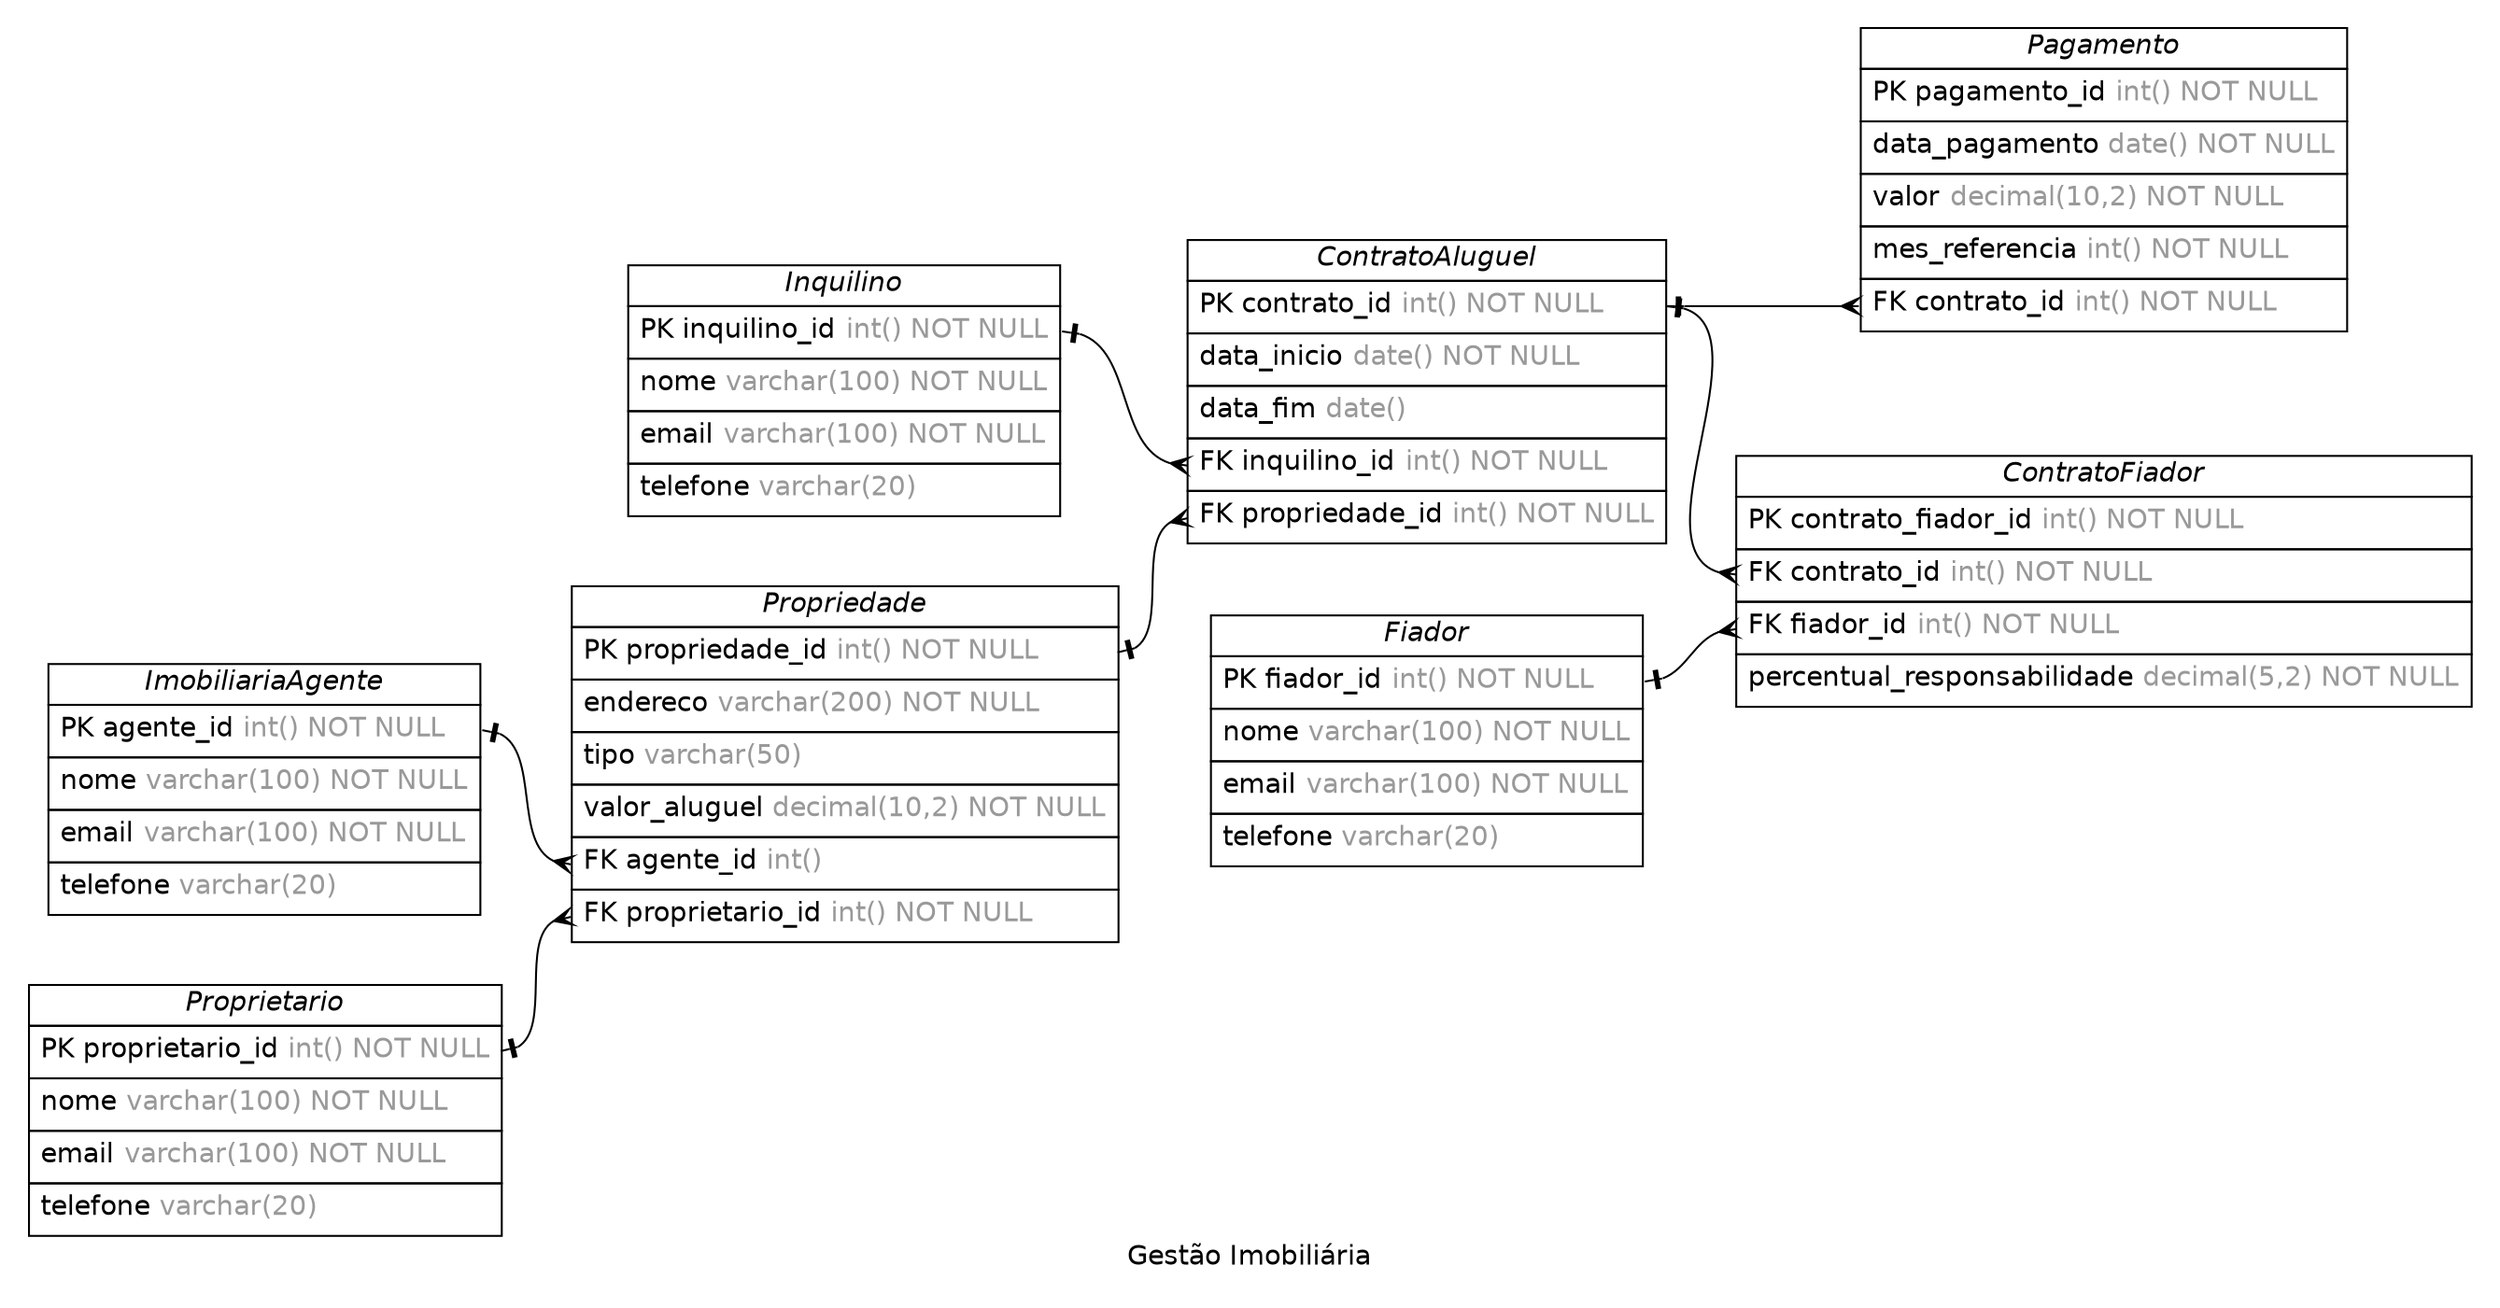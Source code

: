 /* created with ERDot < https://github.com/ehne/ERDot > */
digraph G {
    graph [
        nodesep=0.5;
        rankdir="LR";
        concentrate=true;
        splines="spline";
        fontname="Helvetica";
        pad="0.2,0.2",
        label="Gestão Imobiliária",
        
    ];
    
    node [shape=plain, fontname="Helvetica"];
    edge [
        dir=both,
        fontsize=12,
        arrowsize=0.9,
        penwidth=1.0,
        labelangle=32,
        labeldistance=1.8,
        fontname="Helvetica"
    ];
    
    "ImobiliariaAgente" [ label=<
        <table border="0" cellborder="1" cellspacing="0" >
        <tr><td><i>ImobiliariaAgente</i></td></tr>
        <tr><td port="agente_id" align="left" cellpadding="5">PK agente_id <font color="grey60">int() NOT NULL</font></td></tr>
        <tr><td port="nome" align="left" cellpadding="5">nome <font color="grey60">varchar(100) NOT NULL</font></td></tr>
        <tr><td port="email" align="left" cellpadding="5">email <font color="grey60">varchar(100) NOT NULL</font></td></tr>
        <tr><td port="telefone" align="left" cellpadding="5">telefone <font color="grey60">varchar(20)</font></td></tr>
    </table>>];
    "Proprietario" [ label=<
        <table border="0" cellborder="1" cellspacing="0" >
        <tr><td><i>Proprietario</i></td></tr>
        <tr><td port="proprietario_id" align="left" cellpadding="5">PK proprietario_id <font color="grey60">int() NOT NULL</font></td></tr>
        <tr><td port="nome" align="left" cellpadding="5">nome <font color="grey60">varchar(100) NOT NULL</font></td></tr>
        <tr><td port="email" align="left" cellpadding="5">email <font color="grey60">varchar(100) NOT NULL</font></td></tr>
        <tr><td port="telefone" align="left" cellpadding="5">telefone <font color="grey60">varchar(20)</font></td></tr>
    </table>>];
    "Inquilino" [ label=<
        <table border="0" cellborder="1" cellspacing="0" >
        <tr><td><i>Inquilino</i></td></tr>
        <tr><td port="inquilino_id" align="left" cellpadding="5">PK inquilino_id <font color="grey60">int() NOT NULL</font></td></tr>
        <tr><td port="nome" align="left" cellpadding="5">nome <font color="grey60">varchar(100) NOT NULL</font></td></tr>
        <tr><td port="email" align="left" cellpadding="5">email <font color="grey60">varchar(100) NOT NULL</font></td></tr>
        <tr><td port="telefone" align="left" cellpadding="5">telefone <font color="grey60">varchar(20)</font></td></tr>
    </table>>];
    "Propriedade" [ label=<
        <table border="0" cellborder="1" cellspacing="0" >
        <tr><td><i>Propriedade</i></td></tr>
        <tr><td port="propriedade_id" align="left" cellpadding="5">PK propriedade_id <font color="grey60">int() NOT NULL</font></td></tr>
        <tr><td port="endereco" align="left" cellpadding="5">endereco <font color="grey60">varchar(200) NOT NULL</font></td></tr>
        <tr><td port="tipo" align="left" cellpadding="5">tipo <font color="grey60">varchar(50)</font></td></tr>
        <tr><td port="valor_aluguel" align="left" cellpadding="5">valor_aluguel <font color="grey60">decimal(10,2) NOT NULL</font></td></tr>
        <tr><td port="agente_id" align="left" cellpadding="5">FK agente_id <font color="grey60">int()</font></td></tr>
        <tr><td port="proprietario_id" align="left" cellpadding="5">FK proprietario_id <font color="grey60">int() NOT NULL</font></td></tr>
    </table>>];
    "ContratoAluguel" [ label=<
        <table border="0" cellborder="1" cellspacing="0" >
        <tr><td><i>ContratoAluguel</i></td></tr>
        <tr><td port="contrato_id" align="left" cellpadding="5">PK contrato_id <font color="grey60">int() NOT NULL</font></td></tr>
        <tr><td port="data_inicio" align="left" cellpadding="5">data_inicio <font color="grey60">date() NOT NULL</font></td></tr>
        <tr><td port="data_fim" align="left" cellpadding="5">data_fim <font color="grey60">date()</font></td></tr>
        <tr><td port="inquilino_id" align="left" cellpadding="5">FK inquilino_id <font color="grey60">int() NOT NULL</font></td></tr>
        <tr><td port="propriedade_id" align="left" cellpadding="5">FK propriedade_id <font color="grey60">int() NOT NULL</font></td></tr>
    </table>>];
    "Pagamento" [ label=<
        <table border="0" cellborder="1" cellspacing="0" >
        <tr><td><i>Pagamento</i></td></tr>
        <tr><td port="pagamento_id" align="left" cellpadding="5">PK pagamento_id <font color="grey60">int() NOT NULL</font></td></tr>
        <tr><td port="data_pagamento" align="left" cellpadding="5">data_pagamento <font color="grey60">date() NOT NULL</font></td></tr>
        <tr><td port="valor" align="left" cellpadding="5">valor <font color="grey60">decimal(10,2) NOT NULL</font></td></tr>
        <tr><td port="mes_referencia" align="left" cellpadding="5">mes_referencia <font color="grey60">int() NOT NULL</font></td></tr>
        <tr><td port="contrato_id" align="left" cellpadding="5">FK contrato_id <font color="grey60">int() NOT NULL</font></td></tr>
    </table>>];
    "Fiador" [ label=<
        <table border="0" cellborder="1" cellspacing="0" >
        <tr><td><i>Fiador</i></td></tr>
        <tr><td port="fiador_id" align="left" cellpadding="5">PK fiador_id <font color="grey60">int() NOT NULL</font></td></tr>
        <tr><td port="nome" align="left" cellpadding="5">nome <font color="grey60">varchar(100) NOT NULL</font></td></tr>
        <tr><td port="email" align="left" cellpadding="5">email <font color="grey60">varchar(100) NOT NULL</font></td></tr>
        <tr><td port="telefone" align="left" cellpadding="5">telefone <font color="grey60">varchar(20)</font></td></tr>
    </table>>];
    "ContratoFiador" [ label=<
        <table border="0" cellborder="1" cellspacing="0" >
        <tr><td><i>ContratoFiador</i></td></tr>
        <tr><td port="contrato_fiador_id" align="left" cellpadding="5">PK contrato_fiador_id <font color="grey60">int() NOT NULL</font></td></tr>
        <tr><td port="contrato_id" align="left" cellpadding="5">FK contrato_id <font color="grey60">int() NOT NULL</font></td></tr>
        <tr><td port="fiador_id" align="left" cellpadding="5">FK fiador_id <font color="grey60">int() NOT NULL</font></td></tr>
        <tr><td port="percentual_responsabilidade" align="left" cellpadding="5">percentual_responsabilidade <font color="grey60">decimal(5,2) NOT NULL</font></td></tr>
    </table>>];

    
    "ImobiliariaAgente":"agente_id"->"Propriedade":"agente_id" [
        arrowhead=ocrow,

        arrowtail=noneotee,
    ];

    
    "Proprietario":"proprietario_id"->"Propriedade":"proprietario_id" [
        arrowhead=ocrow,

        arrowtail=noneotee,
    ];

    
    "Inquilino":"inquilino_id"->"ContratoAluguel":"inquilino_id" [
        arrowhead=ocrow,

        arrowtail=noneotee,
    ];

    
    "Propriedade":"propriedade_id"->"ContratoAluguel":"propriedade_id" [
        arrowhead=ocrow,

        arrowtail=noneotee,
    ];

    
    "ContratoAluguel":"contrato_id"->"Pagamento":"contrato_id" [
        arrowhead=ocrow,

        arrowtail=noneotee,
    ];

    
    "ContratoAluguel":"contrato_id"->"ContratoFiador":"contrato_id" [
        arrowhead=ocrow,

        arrowtail=noneotee,
    ];

    
    "Fiador":"fiador_id"->"ContratoFiador":"fiador_id" [
        arrowhead=ocrow,

        arrowtail=noneotee,
    ];



    

}
